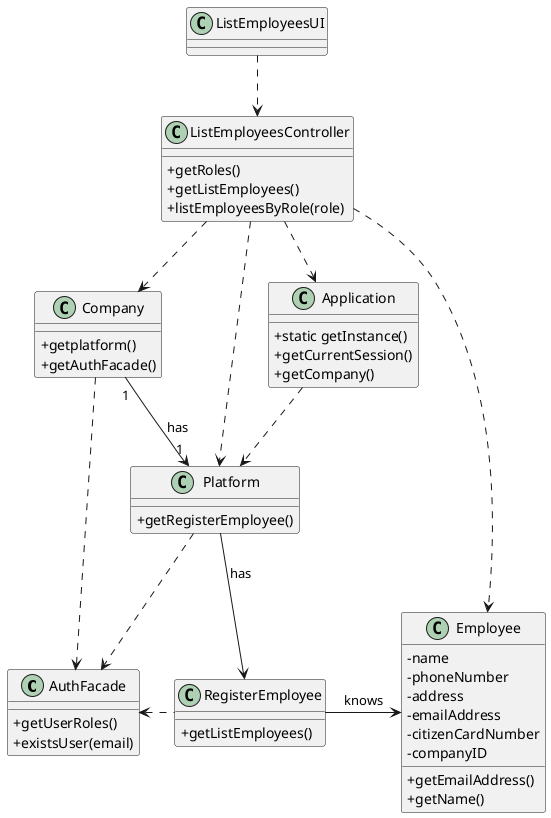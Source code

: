 @startuml
skinparam classAttributeIconSize 0


class AuthFacade{
+getUserRoles()
+existsUser(email)
}

class Application {
  +static getInstance()
  +getCurrentSession()
  +getCompany()

}

class Company {
+getplatform()
+getAuthFacade()
}

class Employee {
-name
-phoneNumber
-address
-emailAddress
-citizenCardNumber
-companyID
+getEmailAddress()
+getName()
}


class RegisterEmployee{
+getListEmployees()

}




class Platform{
+getRegisterEmployee()
}

class ListEmployeesController {
+getRoles()
  +getListEmployees()
  +listEmployeesByRole(role)


}

class ListEmployeesUI {

}

ListEmployeesUI ..> ListEmployeesController
ListEmployeesController ..> Application
ListEmployeesController ..> Company
ListEmployeesController ..> Platform
Application ..> Platform
Platform ..> AuthFacade
Company ..> AuthFacade
RegisterEmployee .left.> AuthFacade
ListEmployeesController ..> Employee
Platform --> RegisterEmployee :has
Company "1" --> "1" Platform : has
RegisterEmployee -right-> Employee : knows





@enduml